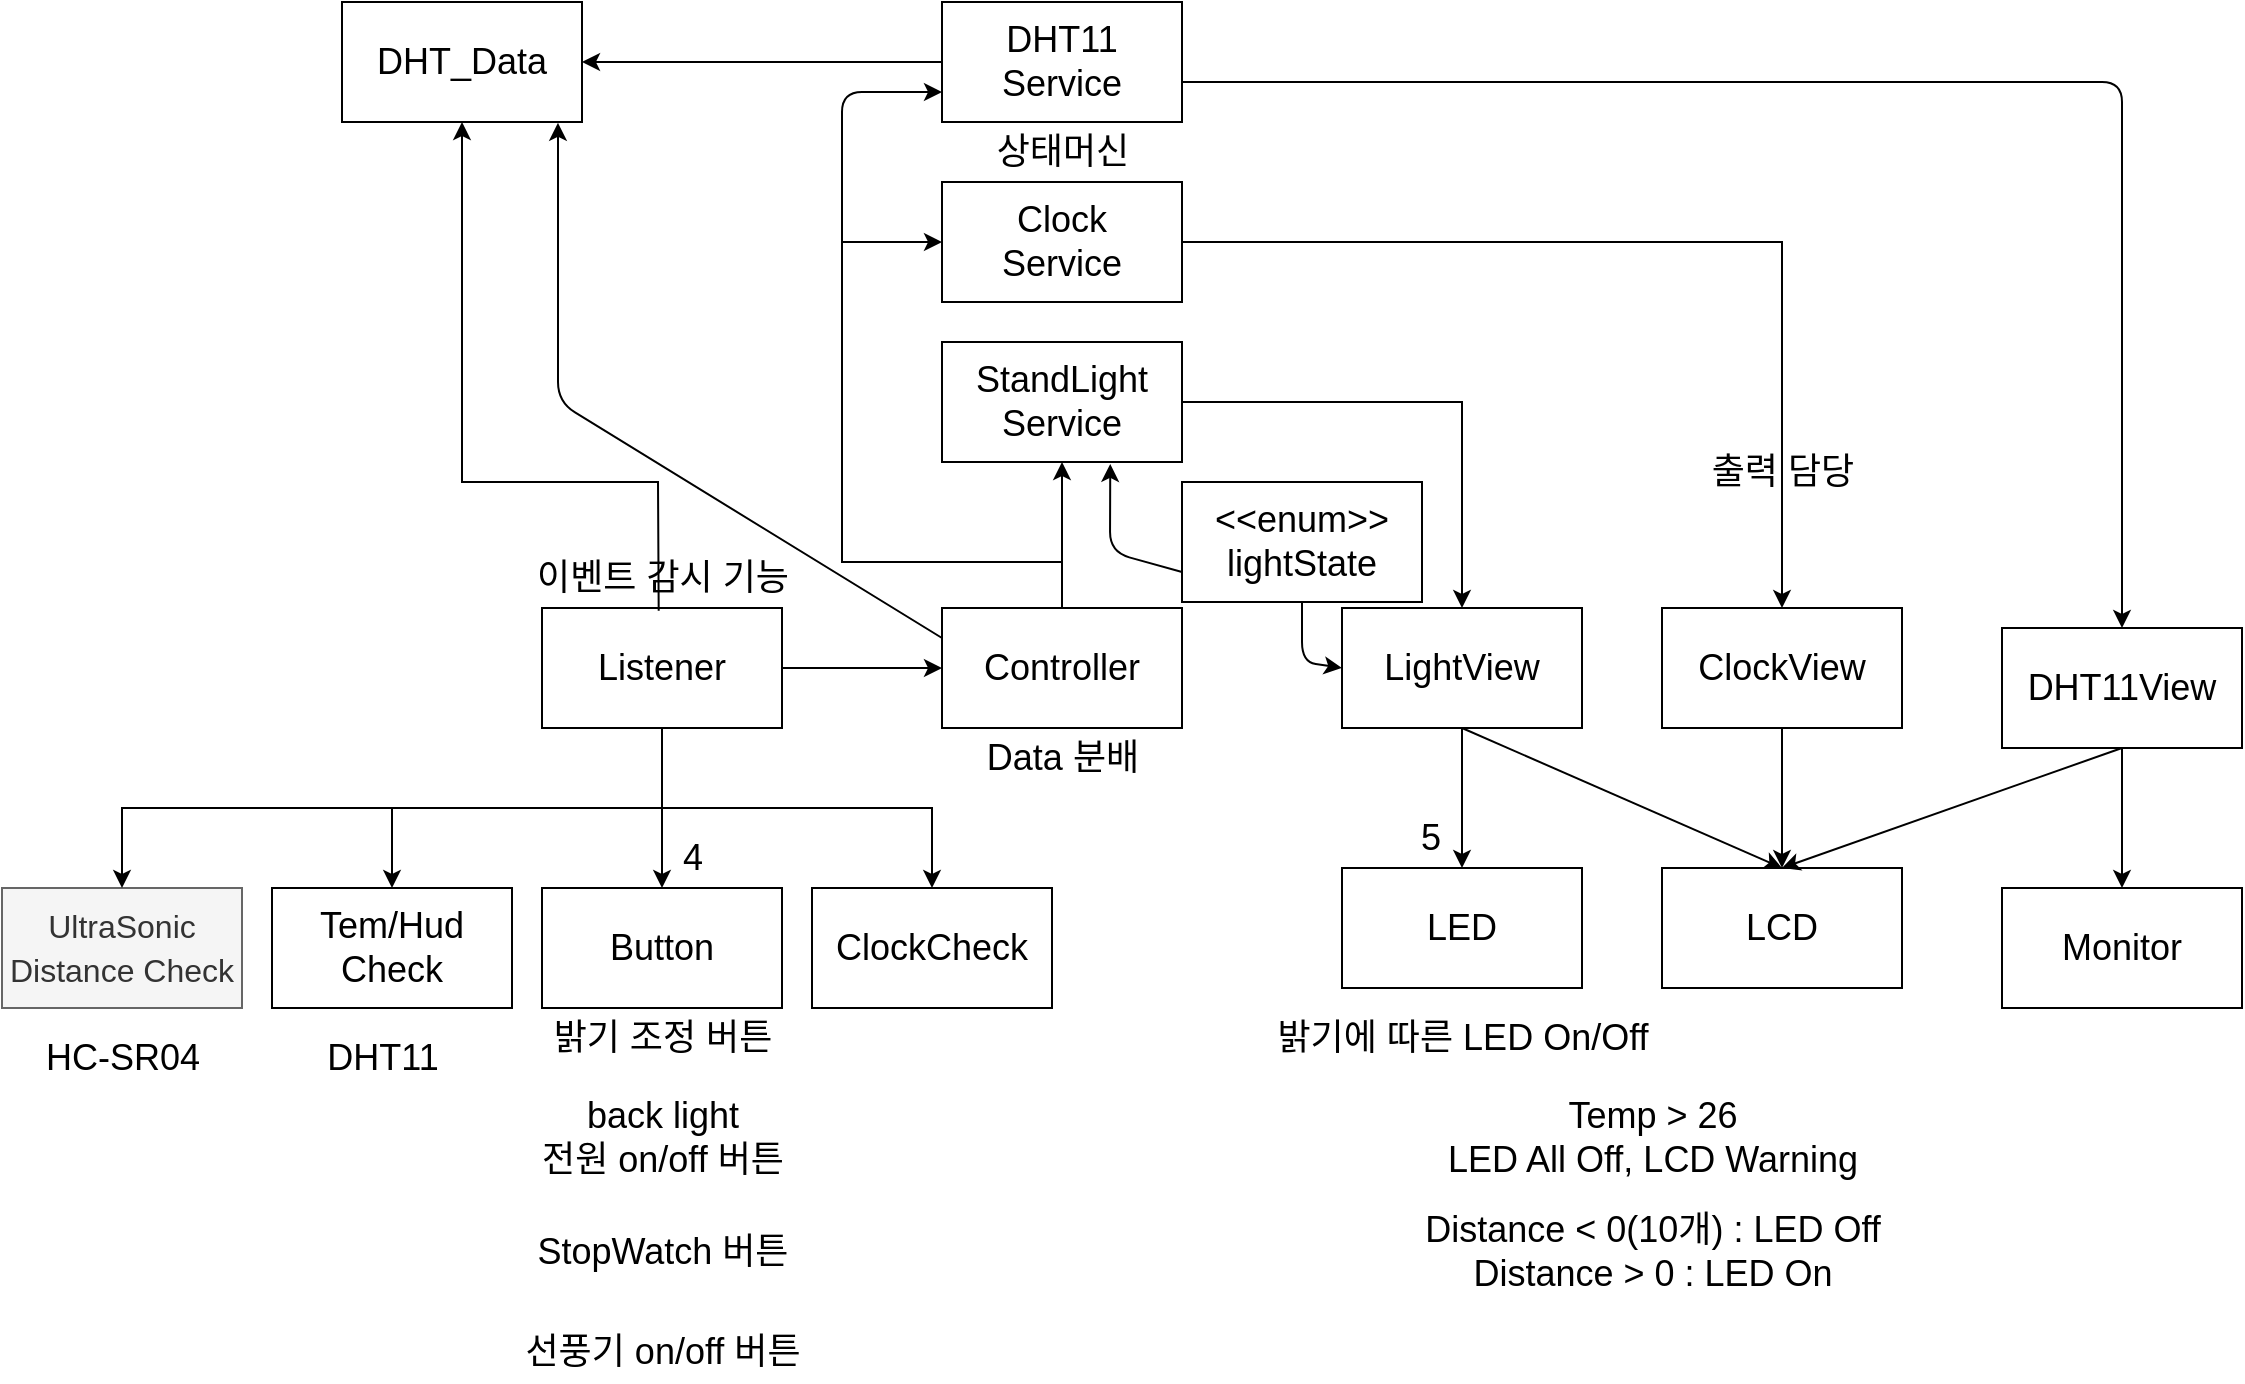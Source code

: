 <mxfile>
    <diagram id="JMYObuIH1QSER_L9iBrt" name="Before_Refactory">
        <mxGraphModel dx="838" dy="350" grid="1" gridSize="10" guides="1" tooltips="1" connect="1" arrows="1" fold="1" page="1" pageScale="1" pageWidth="827" pageHeight="1169" math="0" shadow="0">
            <root>
                <mxCell id="Q607Y2rKxZQUFugG3BdK-0"/>
                <mxCell id="Q607Y2rKxZQUFugG3BdK-1" parent="Q607Y2rKxZQUFugG3BdK-0"/>
                <mxCell id="lSEojUGIZ3p26WDyt8AM-0" value="상태머신" style="text;html=1;align=center;verticalAlign=middle;resizable=0;points=[];autosize=1;strokeColor=none;fillColor=default;fontSize=18;" parent="Q607Y2rKxZQUFugG3BdK-1" vertex="1">
                    <mxGeometry x="785" y="60" width="90" height="30" as="geometry"/>
                </mxCell>
                <mxCell id="lSEojUGIZ3p26WDyt8AM-1" value="Button" style="whiteSpace=wrap;html=1;fontSize=18;" parent="Q607Y2rKxZQUFugG3BdK-1" vertex="1">
                    <mxGeometry x="570" y="443" width="120" height="60" as="geometry"/>
                </mxCell>
                <mxCell id="lSEojUGIZ3p26WDyt8AM-2" value="" style="edgeStyle=none;html=1;fontSize=18;" parent="Q607Y2rKxZQUFugG3BdK-1" source="lSEojUGIZ3p26WDyt8AM-4" target="lSEojUGIZ3p26WDyt8AM-1" edge="1">
                    <mxGeometry relative="1" as="geometry"/>
                </mxCell>
                <mxCell id="lSEojUGIZ3p26WDyt8AM-3" value="" style="edgeStyle=none;html=1;fontSize=18;" parent="Q607Y2rKxZQUFugG3BdK-1" source="lSEojUGIZ3p26WDyt8AM-4" target="lSEojUGIZ3p26WDyt8AM-6" edge="1">
                    <mxGeometry relative="1" as="geometry"/>
                </mxCell>
                <mxCell id="lSEojUGIZ3p26WDyt8AM-4" value="Listener" style="whiteSpace=wrap;html=1;fontSize=18;" parent="Q607Y2rKxZQUFugG3BdK-1" vertex="1">
                    <mxGeometry x="570" y="303" width="120" height="60" as="geometry"/>
                </mxCell>
                <mxCell id="lSEojUGIZ3p26WDyt8AM-5" value="" style="edgeStyle=none;html=1;fontSize=18;exitX=0.5;exitY=0;exitDx=0;exitDy=0;entryX=0.5;entryY=1;entryDx=0;entryDy=0;" parent="Q607Y2rKxZQUFugG3BdK-1" source="lSEojUGIZ3p26WDyt8AM-6" target="lSEojUGIZ3p26WDyt8AM-10" edge="1">
                    <mxGeometry relative="1" as="geometry">
                        <mxPoint x="860" y="250" as="targetPoint"/>
                    </mxGeometry>
                </mxCell>
                <mxCell id="lSEojUGIZ3p26WDyt8AM-6" value="Controller" style="whiteSpace=wrap;html=1;fontSize=18;" parent="Q607Y2rKxZQUFugG3BdK-1" vertex="1">
                    <mxGeometry x="770" y="303" width="120" height="60" as="geometry"/>
                </mxCell>
                <mxCell id="lSEojUGIZ3p26WDyt8AM-7" value="LightView" style="whiteSpace=wrap;html=1;fontSize=18;" parent="Q607Y2rKxZQUFugG3BdK-1" vertex="1">
                    <mxGeometry x="970" y="303" width="120" height="60" as="geometry"/>
                </mxCell>
                <mxCell id="lSEojUGIZ3p26WDyt8AM-8" value="LED" style="whiteSpace=wrap;html=1;fontSize=18;" parent="Q607Y2rKxZQUFugG3BdK-1" vertex="1">
                    <mxGeometry x="970" y="433" width="120" height="60" as="geometry"/>
                </mxCell>
                <mxCell id="lSEojUGIZ3p26WDyt8AM-9" style="edgeStyle=orthogonalEdgeStyle;html=1;exitX=1;exitY=0.5;exitDx=0;exitDy=0;entryX=0.5;entryY=0;entryDx=0;entryDy=0;fontSize=18;rounded=0;" parent="Q607Y2rKxZQUFugG3BdK-1" source="lSEojUGIZ3p26WDyt8AM-10" target="lSEojUGIZ3p26WDyt8AM-7" edge="1">
                    <mxGeometry relative="1" as="geometry"/>
                </mxCell>
                <mxCell id="lSEojUGIZ3p26WDyt8AM-10" value="StandLight&lt;br&gt;Service" style="whiteSpace=wrap;html=1;fontSize=18;" parent="Q607Y2rKxZQUFugG3BdK-1" vertex="1">
                    <mxGeometry x="770" y="170" width="120" height="60" as="geometry"/>
                </mxCell>
                <mxCell id="lSEojUGIZ3p26WDyt8AM-11" value="이벤트 감시 기능" style="text;html=1;align=center;verticalAlign=middle;resizable=0;points=[];autosize=1;strokeColor=none;fillColor=none;fontSize=18;" parent="Q607Y2rKxZQUFugG3BdK-1" vertex="1">
                    <mxGeometry x="555" y="273" width="150" height="30" as="geometry"/>
                </mxCell>
                <mxCell id="lSEojUGIZ3p26WDyt8AM-12" value="밝기 조정 버튼" style="text;html=1;align=center;verticalAlign=middle;resizable=0;points=[];autosize=1;strokeColor=none;fillColor=none;fontSize=18;" parent="Q607Y2rKxZQUFugG3BdK-1" vertex="1">
                    <mxGeometry x="565" y="503" width="130" height="30" as="geometry"/>
                </mxCell>
                <mxCell id="lSEojUGIZ3p26WDyt8AM-13" value="Data 분배" style="text;html=1;align=center;verticalAlign=middle;resizable=0;points=[];autosize=1;strokeColor=none;fillColor=none;fontSize=18;" parent="Q607Y2rKxZQUFugG3BdK-1" vertex="1">
                    <mxGeometry x="785" y="363" width="90" height="30" as="geometry"/>
                </mxCell>
                <mxCell id="USvqJlsyjJo0m6-yEWTb-1" value="" style="edgeStyle=none;rounded=1;html=1;fontSize=16;exitX=0.5;exitY=1;exitDx=0;exitDy=0;entryX=0;entryY=0.5;entryDx=0;entryDy=0;" parent="Q607Y2rKxZQUFugG3BdK-1" source="USvqJlsyjJo0m6-yEWTb-0" target="lSEojUGIZ3p26WDyt8AM-7" edge="1">
                    <mxGeometry relative="1" as="geometry">
                        <mxPoint x="955" y="350" as="targetPoint"/>
                        <Array as="points">
                            <mxPoint x="950" y="330"/>
                        </Array>
                    </mxGeometry>
                </mxCell>
                <mxCell id="lSEojUGIZ3p26WDyt8AM-14" value="출력 담당" style="text;html=1;align=center;verticalAlign=middle;resizable=0;points=[];autosize=1;strokeColor=none;fillColor=none;fontSize=18;" parent="Q607Y2rKxZQUFugG3BdK-1" vertex="1">
                    <mxGeometry x="1145" y="220" width="90" height="30" as="geometry"/>
                </mxCell>
                <mxCell id="lSEojUGIZ3p26WDyt8AM-15" value="밝기에 따른 LED On/Off" style="text;html=1;align=center;verticalAlign=middle;resizable=0;points=[];autosize=1;strokeColor=none;fillColor=none;fontSize=18;" parent="Q607Y2rKxZQUFugG3BdK-1" vertex="1">
                    <mxGeometry x="925" y="503" width="210" height="30" as="geometry"/>
                </mxCell>
                <mxCell id="lSEojUGIZ3p26WDyt8AM-16" value="4" style="text;html=1;align=center;verticalAlign=middle;resizable=0;points=[];autosize=1;strokeColor=none;fillColor=none;fontSize=18;" parent="Q607Y2rKxZQUFugG3BdK-1" vertex="1">
                    <mxGeometry x="630" y="413" width="30" height="30" as="geometry"/>
                </mxCell>
                <mxCell id="lSEojUGIZ3p26WDyt8AM-17" value="5" style="text;html=1;align=center;verticalAlign=middle;resizable=0;points=[];autosize=1;strokeColor=none;fillColor=none;fontSize=18;rotation=0;" parent="Q607Y2rKxZQUFugG3BdK-1" vertex="1">
                    <mxGeometry x="999" y="403" width="30" height="30" as="geometry"/>
                </mxCell>
                <mxCell id="lSEojUGIZ3p26WDyt8AM-18" value="LCD" style="whiteSpace=wrap;html=1;fontSize=18;" parent="Q607Y2rKxZQUFugG3BdK-1" vertex="1">
                    <mxGeometry x="1130" y="433" width="120" height="60" as="geometry"/>
                </mxCell>
                <mxCell id="lSEojUGIZ3p26WDyt8AM-19" value="Clock&lt;br&gt;Service" style="whiteSpace=wrap;html=1;fontSize=18;" parent="Q607Y2rKxZQUFugG3BdK-1" vertex="1">
                    <mxGeometry x="770" y="90" width="120" height="60" as="geometry"/>
                </mxCell>
                <mxCell id="lSEojUGIZ3p26WDyt8AM-20" value="" style="endArrow=classic;html=1;rounded=0;entryX=0;entryY=0.5;entryDx=0;entryDy=0;" parent="Q607Y2rKxZQUFugG3BdK-1" target="lSEojUGIZ3p26WDyt8AM-19" edge="1">
                    <mxGeometry width="50" height="50" relative="1" as="geometry">
                        <mxPoint x="830" y="280" as="sourcePoint"/>
                        <mxPoint x="920" y="170" as="targetPoint"/>
                        <Array as="points">
                            <mxPoint x="720" y="280"/>
                            <mxPoint x="720" y="120"/>
                        </Array>
                    </mxGeometry>
                </mxCell>
                <mxCell id="lSEojUGIZ3p26WDyt8AM-21" value="" style="endArrow=classic;html=1;rounded=0;exitX=1;exitY=0.5;exitDx=0;exitDy=0;entryX=0.5;entryY=0;entryDx=0;entryDy=0;" parent="Q607Y2rKxZQUFugG3BdK-1" source="lSEojUGIZ3p26WDyt8AM-19" target="lSEojUGIZ3p26WDyt8AM-22" edge="1">
                    <mxGeometry width="50" height="50" relative="1" as="geometry">
                        <mxPoint x="870" y="220" as="sourcePoint"/>
                        <mxPoint x="1171.778" y="30" as="targetPoint"/>
                        <Array as="points">
                            <mxPoint x="1190" y="120"/>
                        </Array>
                    </mxGeometry>
                </mxCell>
                <mxCell id="lSEojUGIZ3p26WDyt8AM-22" value="ClockView" style="whiteSpace=wrap;html=1;fontSize=18;" parent="Q607Y2rKxZQUFugG3BdK-1" vertex="1">
                    <mxGeometry x="1130" y="303" width="120" height="60" as="geometry"/>
                </mxCell>
                <mxCell id="lSEojUGIZ3p26WDyt8AM-23" value="" style="endArrow=classic;html=1;rounded=0;entryX=0.5;entryY=0;entryDx=0;entryDy=0;exitX=0.5;exitY=1;exitDx=0;exitDy=0;" parent="Q607Y2rKxZQUFugG3BdK-1" source="lSEojUGIZ3p26WDyt8AM-22" target="lSEojUGIZ3p26WDyt8AM-18" edge="1">
                    <mxGeometry width="50" height="50" relative="1" as="geometry">
                        <mxPoint x="1180" y="293" as="sourcePoint"/>
                        <mxPoint x="1230" y="243" as="targetPoint"/>
                    </mxGeometry>
                </mxCell>
                <mxCell id="lSEojUGIZ3p26WDyt8AM-24" value="" style="endArrow=classic;html=1;rounded=0;exitX=0.5;exitY=1;exitDx=0;exitDy=0;entryX=0.5;entryY=0;entryDx=0;entryDy=0;" parent="Q607Y2rKxZQUFugG3BdK-1" source="lSEojUGIZ3p26WDyt8AM-7" target="lSEojUGIZ3p26WDyt8AM-8" edge="1">
                    <mxGeometry width="50" height="50" relative="1" as="geometry">
                        <mxPoint x="1030.0" y="373" as="sourcePoint"/>
                        <mxPoint x="1030" y="413" as="targetPoint"/>
                    </mxGeometry>
                </mxCell>
                <mxCell id="lSEojUGIZ3p26WDyt8AM-25" value="ClockCheck" style="whiteSpace=wrap;html=1;fontSize=18;" parent="Q607Y2rKxZQUFugG3BdK-1" vertex="1">
                    <mxGeometry x="705" y="443" width="120" height="60" as="geometry"/>
                </mxCell>
                <mxCell id="lSEojUGIZ3p26WDyt8AM-26" value="" style="endArrow=classic;html=1;rounded=0;entryX=0.5;entryY=0;entryDx=0;entryDy=0;" parent="Q607Y2rKxZQUFugG3BdK-1" target="lSEojUGIZ3p26WDyt8AM-25" edge="1">
                    <mxGeometry width="50" height="50" relative="1" as="geometry">
                        <mxPoint x="630" y="403" as="sourcePoint"/>
                        <mxPoint x="790" y="433" as="targetPoint"/>
                        <Array as="points">
                            <mxPoint x="765" y="403"/>
                        </Array>
                    </mxGeometry>
                </mxCell>
                <mxCell id="lSEojUGIZ3p26WDyt8AM-27" value="" style="endArrow=classic;html=1;rounded=0;exitX=0.5;exitY=1;exitDx=0;exitDy=0;entryX=0.5;entryY=0;entryDx=0;entryDy=0;" parent="Q607Y2rKxZQUFugG3BdK-1" source="lSEojUGIZ3p26WDyt8AM-7" target="lSEojUGIZ3p26WDyt8AM-18" edge="1">
                    <mxGeometry width="50" height="50" relative="1" as="geometry">
                        <mxPoint x="1050" y="363" as="sourcePoint"/>
                        <mxPoint x="1050" y="433" as="targetPoint"/>
                    </mxGeometry>
                </mxCell>
                <mxCell id="lSEojUGIZ3p26WDyt8AM-28" value="back light &lt;br&gt;전원 on/off 버튼" style="text;html=1;align=center;verticalAlign=middle;resizable=0;points=[];autosize=1;strokeColor=none;fillColor=none;fontSize=18;" parent="Q607Y2rKxZQUFugG3BdK-1" vertex="1">
                    <mxGeometry x="560" y="543" width="140" height="50" as="geometry"/>
                </mxCell>
                <mxCell id="lSEojUGIZ3p26WDyt8AM-29" value="Tem/Hud Check" style="whiteSpace=wrap;html=1;fontSize=18;" parent="Q607Y2rKxZQUFugG3BdK-1" vertex="1">
                    <mxGeometry x="435" y="443" width="120" height="60" as="geometry"/>
                </mxCell>
                <mxCell id="lSEojUGIZ3p26WDyt8AM-30" value="" style="endArrow=classic;html=1;entryX=0.5;entryY=0;entryDx=0;entryDy=0;rounded=0;" parent="Q607Y2rKxZQUFugG3BdK-1" target="lSEojUGIZ3p26WDyt8AM-29" edge="1">
                    <mxGeometry width="50" height="50" relative="1" as="geometry">
                        <mxPoint x="630" y="403" as="sourcePoint"/>
                        <mxPoint x="545" y="483" as="targetPoint"/>
                        <Array as="points">
                            <mxPoint x="495" y="403"/>
                        </Array>
                    </mxGeometry>
                </mxCell>
                <mxCell id="lSEojUGIZ3p26WDyt8AM-31" value="DHT11" style="text;html=1;align=center;verticalAlign=middle;resizable=0;points=[];autosize=1;strokeColor=none;fillColor=none;fontSize=18;" parent="Q607Y2rKxZQUFugG3BdK-1" vertex="1">
                    <mxGeometry x="455" y="513" width="70" height="30" as="geometry"/>
                </mxCell>
                <mxCell id="99i64t8AVhsREyhpNo9N-0" value="Temp &amp;gt; 26&lt;br&gt;LED All Off, LCD Warning" style="text;html=1;align=center;verticalAlign=middle;resizable=0;points=[];autosize=1;strokeColor=none;fillColor=none;fontSize=18;" parent="Q607Y2rKxZQUFugG3BdK-1" vertex="1">
                    <mxGeometry x="1015" y="543" width="220" height="50" as="geometry"/>
                </mxCell>
                <mxCell id="99i64t8AVhsREyhpNo9N-1" value="&lt;font style=&quot;font-size: 16px&quot;&gt;UltraSonic&lt;br&gt;Distance Check&lt;/font&gt;" style="whiteSpace=wrap;html=1;fontSize=18;fillColor=#f5f5f5;fontColor=#333333;strokeColor=#666666;" parent="Q607Y2rKxZQUFugG3BdK-1" vertex="1">
                    <mxGeometry x="300" y="443" width="120" height="60" as="geometry"/>
                </mxCell>
                <mxCell id="99i64t8AVhsREyhpNo9N-2" value="HC-SR04" style="text;html=1;align=center;verticalAlign=middle;resizable=0;points=[];autosize=1;strokeColor=none;fillColor=none;fontSize=18;" parent="Q607Y2rKxZQUFugG3BdK-1" vertex="1">
                    <mxGeometry x="315" y="513" width="90" height="30" as="geometry"/>
                </mxCell>
                <mxCell id="99i64t8AVhsREyhpNo9N-5" value="" style="endArrow=classic;html=1;entryX=0.5;entryY=0;entryDx=0;entryDy=0;rounded=0;" parent="Q607Y2rKxZQUFugG3BdK-1" edge="1">
                    <mxGeometry width="50" height="50" relative="1" as="geometry">
                        <mxPoint x="495.0" y="403" as="sourcePoint"/>
                        <mxPoint x="360.0" y="443" as="targetPoint"/>
                        <Array as="points">
                            <mxPoint x="360" y="403"/>
                        </Array>
                    </mxGeometry>
                </mxCell>
                <mxCell id="waJgLjtUSUfa-6Fxun7M-1" style="edgeStyle=none;rounded=1;html=1;entryX=0.9;entryY=1.007;entryDx=0;entryDy=0;exitX=0;exitY=0.25;exitDx=0;exitDy=0;entryPerimeter=0;" parent="Q607Y2rKxZQUFugG3BdK-1" target="waJgLjtUSUfa-6Fxun7M-2" edge="1">
                    <mxGeometry relative="1" as="geometry">
                        <mxPoint x="630" y="110" as="targetPoint"/>
                        <mxPoint x="770.0" y="318" as="sourcePoint"/>
                        <Array as="points">
                            <mxPoint x="578" y="200"/>
                        </Array>
                    </mxGeometry>
                </mxCell>
                <mxCell id="waJgLjtUSUfa-6Fxun7M-2" value="DHT_Data" style="whiteSpace=wrap;html=1;fontSize=18;" parent="Q607Y2rKxZQUFugG3BdK-1" vertex="1">
                    <mxGeometry x="470" width="120" height="60" as="geometry"/>
                </mxCell>
                <mxCell id="waJgLjtUSUfa-6Fxun7M-3" value="" style="endArrow=classic;html=1;rounded=0;exitX=0.489;exitY=1.047;exitDx=0;exitDy=0;exitPerimeter=0;entryX=0.5;entryY=1;entryDx=0;entryDy=0;" parent="Q607Y2rKxZQUFugG3BdK-1" target="waJgLjtUSUfa-6Fxun7M-2" edge="1">
                    <mxGeometry width="50" height="50" relative="1" as="geometry">
                        <mxPoint x="628.35" y="304.41" as="sourcePoint"/>
                        <mxPoint x="720" y="180" as="targetPoint"/>
                        <Array as="points">
                            <mxPoint x="628" y="240"/>
                            <mxPoint x="530" y="240"/>
                        </Array>
                    </mxGeometry>
                </mxCell>
                <mxCell id="t-gb1P8gegwWyaTNFEkf-0" style="edgeStyle=none;html=1;entryX=0.5;entryY=0;entryDx=0;entryDy=0;" parent="Q607Y2rKxZQUFugG3BdK-1" target="t-gb1P8gegwWyaTNFEkf-3" edge="1">
                    <mxGeometry relative="1" as="geometry">
                        <Array as="points">
                            <mxPoint x="1360" y="40"/>
                        </Array>
                        <mxPoint x="890" y="40" as="sourcePoint"/>
                    </mxGeometry>
                </mxCell>
                <mxCell id="t-gb1P8gegwWyaTNFEkf-2" style="edgeStyle=none;rounded=1;html=1;exitX=0.5;exitY=1;exitDx=0;exitDy=0;entryX=0.5;entryY=0;entryDx=0;entryDy=0;" parent="Q607Y2rKxZQUFugG3BdK-1" source="t-gb1P8gegwWyaTNFEkf-3" target="t-gb1P8gegwWyaTNFEkf-5" edge="1">
                    <mxGeometry relative="1" as="geometry"/>
                </mxCell>
                <mxCell id="t-gb1P8gegwWyaTNFEkf-3" value="DHT11View" style="whiteSpace=wrap;html=1;fontSize=18;" parent="Q607Y2rKxZQUFugG3BdK-1" vertex="1">
                    <mxGeometry x="1300" y="313" width="120" height="60" as="geometry"/>
                </mxCell>
                <mxCell id="t-gb1P8gegwWyaTNFEkf-4" value="" style="endArrow=classic;html=1;rounded=0;exitX=0.5;exitY=1;exitDx=0;exitDy=0;entryX=0.5;entryY=0;entryDx=0;entryDy=0;" parent="Q607Y2rKxZQUFugG3BdK-1" source="t-gb1P8gegwWyaTNFEkf-3" edge="1" target="lSEojUGIZ3p26WDyt8AM-18">
                    <mxGeometry width="50" height="50" relative="1" as="geometry">
                        <mxPoint x="1210" y="383" as="sourcePoint"/>
                        <mxPoint x="1200" y="443" as="targetPoint"/>
                    </mxGeometry>
                </mxCell>
                <mxCell id="t-gb1P8gegwWyaTNFEkf-5" value="Monitor" style="whiteSpace=wrap;html=1;fontSize=18;" parent="Q607Y2rKxZQUFugG3BdK-1" vertex="1">
                    <mxGeometry x="1300" y="443" width="120" height="60" as="geometry"/>
                </mxCell>
                <mxCell id="33I0C-6JttXu3PG0ui-O-3" style="edgeStyle=none;rounded=0;html=1;exitX=0;exitY=0.5;exitDx=0;exitDy=0;entryX=1;entryY=0.5;entryDx=0;entryDy=0;" parent="Q607Y2rKxZQUFugG3BdK-1" source="33I0C-6JttXu3PG0ui-O-4" target="waJgLjtUSUfa-6Fxun7M-2" edge="1">
                    <mxGeometry relative="1" as="geometry">
                        <Array as="points"/>
                        <mxPoint x="600" y="40" as="targetPoint"/>
                    </mxGeometry>
                </mxCell>
                <mxCell id="33I0C-6JttXu3PG0ui-O-4" value="DHT11&lt;br&gt;Service" style="whiteSpace=wrap;html=1;fontSize=18;" parent="Q607Y2rKxZQUFugG3BdK-1" vertex="1">
                    <mxGeometry x="770" width="120" height="60" as="geometry"/>
                </mxCell>
                <mxCell id="33I0C-6JttXu3PG0ui-O-5" value="" style="endArrow=classic;html=1;entryX=0;entryY=0.75;entryDx=0;entryDy=0;rounded=1;" parent="Q607Y2rKxZQUFugG3BdK-1" target="33I0C-6JttXu3PG0ui-O-4" edge="1">
                    <mxGeometry width="50" height="50" relative="1" as="geometry">
                        <mxPoint x="720" y="120" as="sourcePoint"/>
                        <mxPoint x="580" y="110" as="targetPoint"/>
                        <Array as="points">
                            <mxPoint x="720" y="45"/>
                        </Array>
                    </mxGeometry>
                </mxCell>
                <mxCell id="USvqJlsyjJo0m6-yEWTb-0" value="&amp;lt;&amp;lt;enum&amp;gt;&amp;gt;&lt;br&gt;lightState" style="whiteSpace=wrap;html=1;fontSize=18;" parent="Q607Y2rKxZQUFugG3BdK-1" vertex="1">
                    <mxGeometry x="890" y="240" width="120" height="60" as="geometry"/>
                </mxCell>
                <mxCell id="USvqJlsyjJo0m6-yEWTb-2" value="" style="edgeStyle=none;rounded=1;html=1;fontSize=16;exitX=0;exitY=0.75;exitDx=0;exitDy=0;entryX=0.701;entryY=1.016;entryDx=0;entryDy=0;entryPerimeter=0;" parent="Q607Y2rKxZQUFugG3BdK-1" source="USvqJlsyjJo0m6-yEWTb-0" target="lSEojUGIZ3p26WDyt8AM-10" edge="1">
                    <mxGeometry relative="1" as="geometry">
                        <mxPoint x="1110" y="230" as="sourcePoint"/>
                        <mxPoint x="1058.584" y="313" as="targetPoint"/>
                        <Array as="points">
                            <mxPoint x="854" y="275"/>
                        </Array>
                    </mxGeometry>
                </mxCell>
                <mxCell id="Df-bxcg84CQb2KY6f69f-0" value="Distance &amp;lt; 0(10개) : LED Off&lt;br&gt;Distance &amp;gt; 0 : LED On" style="text;html=1;align=center;verticalAlign=middle;resizable=0;points=[];autosize=1;strokeColor=none;fillColor=none;fontSize=18;" parent="Q607Y2rKxZQUFugG3BdK-1" vertex="1">
                    <mxGeometry x="1005" y="600" width="240" height="50" as="geometry"/>
                </mxCell>
                <mxCell id="0" value="StopWatch 버튼" style="text;html=1;align=center;verticalAlign=middle;resizable=0;points=[];autosize=1;strokeColor=none;fillColor=none;fontSize=18;" parent="Q607Y2rKxZQUFugG3BdK-1" vertex="1">
                    <mxGeometry x="560" y="610" width="140" height="30" as="geometry"/>
                </mxCell>
                <mxCell id="1" value="선풍기 on/off 버튼" style="text;html=1;align=center;verticalAlign=middle;resizable=0;points=[];autosize=1;strokeColor=none;fillColor=none;fontSize=18;" parent="Q607Y2rKxZQUFugG3BdK-1" vertex="1">
                    <mxGeometry x="550" y="660" width="160" height="30" as="geometry"/>
                </mxCell>
            </root>
        </mxGraphModel>
    </diagram>
    <diagram id="rwZVFnb9-4XuviEcM_qo" name="After_Refactory">
        <mxGraphModel dx="838" dy="1519" grid="1" gridSize="10" guides="1" tooltips="1" connect="1" arrows="1" fold="1" page="1" pageScale="1" pageWidth="827" pageHeight="1169" math="0" shadow="0">
            <root>
                <mxCell id="0"/>
                <mxCell id="1" parent="0"/>
                <mxCell id="9y2Xnk73yKWz5HFdWdvc-16" value="상태머신" style="text;html=1;align=center;verticalAlign=middle;resizable=0;points=[];autosize=1;strokeColor=none;fillColor=default;fontSize=18;" parent="1" vertex="1">
                    <mxGeometry x="785" y="60" width="90" height="30" as="geometry"/>
                </mxCell>
                <mxCell id="2" value="Button" style="whiteSpace=wrap;html=1;fontSize=18;" parent="1" vertex="1">
                    <mxGeometry x="570" y="443" width="120" height="60" as="geometry"/>
                </mxCell>
                <mxCell id="6" value="" style="edgeStyle=none;html=1;fontSize=18;" parent="1" source="4" target="2" edge="1">
                    <mxGeometry relative="1" as="geometry"/>
                </mxCell>
                <mxCell id="8" value="" style="edgeStyle=none;html=1;fontSize=18;" parent="1" source="4" target="7" edge="1">
                    <mxGeometry relative="1" as="geometry"/>
                </mxCell>
                <mxCell id="4" value="Listener" style="whiteSpace=wrap;html=1;fontSize=18;" parent="1" vertex="1">
                    <mxGeometry x="570" y="303" width="120" height="60" as="geometry"/>
                </mxCell>
                <mxCell id="14" value="" style="edgeStyle=none;html=1;fontSize=18;" parent="1" source="7" target="13" edge="1">
                    <mxGeometry relative="1" as="geometry"/>
                </mxCell>
                <mxCell id="7" value="Controller" style="whiteSpace=wrap;html=1;fontSize=18;" parent="1" vertex="1">
                    <mxGeometry x="770" y="303" width="120" height="60" as="geometry"/>
                </mxCell>
                <mxCell id="9" value="LightView" style="whiteSpace=wrap;html=1;fontSize=18;" parent="1" vertex="1">
                    <mxGeometry x="970" y="303" width="120" height="60" as="geometry"/>
                </mxCell>
                <mxCell id="11" value="LED" style="whiteSpace=wrap;html=1;fontSize=18;" parent="1" vertex="1">
                    <mxGeometry x="970" y="433" width="120" height="60" as="geometry"/>
                </mxCell>
                <mxCell id="13" value="StandLight&lt;br&gt;Service" style="whiteSpace=wrap;html=1;fontSize=18;" parent="1" vertex="1">
                    <mxGeometry x="770" y="170" width="120" height="60" as="geometry"/>
                </mxCell>
                <mxCell id="szuwJWis8nQknmfIzJze-15" value="이벤트 감시 기능" style="text;html=1;align=center;verticalAlign=middle;resizable=0;points=[];autosize=1;strokeColor=none;fillColor=none;fontSize=18;" parent="1" vertex="1">
                    <mxGeometry x="555" y="273" width="150" height="30" as="geometry"/>
                </mxCell>
                <mxCell id="w9Cy5VkCyTSzo7sKhBWU-15" value="밝기 조정 버튼" style="text;html=1;align=center;verticalAlign=middle;resizable=0;points=[];autosize=1;strokeColor=none;fillColor=none;fontSize=18;" parent="1" vertex="1">
                    <mxGeometry x="565" y="503" width="130" height="30" as="geometry"/>
                </mxCell>
                <mxCell id="9y2Xnk73yKWz5HFdWdvc-15" value="Data 분배" style="text;html=1;align=center;verticalAlign=middle;resizable=0;points=[];autosize=1;strokeColor=none;fillColor=none;fontSize=18;" parent="1" vertex="1">
                    <mxGeometry x="785" y="363" width="90" height="30" as="geometry"/>
                </mxCell>
                <mxCell id="fHrxmDvhUKm00rAb14zx-16" value="밝기에 따른 LED On/Off" style="text;html=1;align=center;verticalAlign=middle;resizable=0;points=[];autosize=1;strokeColor=none;fillColor=none;fontSize=18;" parent="1" vertex="1">
                    <mxGeometry x="925" y="503" width="210" height="30" as="geometry"/>
                </mxCell>
                <mxCell id="27pAX2alfriOxbwDSxA8-15" value="4" style="text;html=1;align=center;verticalAlign=middle;resizable=0;points=[];autosize=1;strokeColor=none;fillColor=none;fontSize=18;" parent="1" vertex="1">
                    <mxGeometry x="630" y="413" width="30" height="30" as="geometry"/>
                </mxCell>
                <mxCell id="27pAX2alfriOxbwDSxA8-18" value="5" style="text;html=1;align=center;verticalAlign=middle;resizable=0;points=[];autosize=1;strokeColor=none;fillColor=none;fontSize=18;rotation=0;" parent="1" vertex="1">
                    <mxGeometry x="999" y="403" width="30" height="30" as="geometry"/>
                </mxCell>
                <mxCell id="EAKlxYaqVMb8sCtkVegQ-15" value="LCD" style="whiteSpace=wrap;html=1;fontSize=18;" parent="1" vertex="1">
                    <mxGeometry x="1130" y="433" width="120" height="60" as="geometry"/>
                </mxCell>
                <mxCell id="EAKlxYaqVMb8sCtkVegQ-17" value="Clock&lt;br&gt;Service" style="whiteSpace=wrap;html=1;fontSize=18;" parent="1" vertex="1">
                    <mxGeometry x="770" y="90" width="120" height="60" as="geometry"/>
                </mxCell>
                <mxCell id="EAKlxYaqVMb8sCtkVegQ-19" value="" style="endArrow=classic;html=1;rounded=1;entryX=0;entryY=0.5;entryDx=0;entryDy=0;" parent="1" target="EAKlxYaqVMb8sCtkVegQ-17" edge="1">
                    <mxGeometry width="50" height="50" relative="1" as="geometry">
                        <mxPoint x="830" y="280" as="sourcePoint"/>
                        <mxPoint x="920" y="170" as="targetPoint"/>
                        <Array as="points">
                            <mxPoint x="720" y="270"/>
                            <mxPoint x="720" y="120"/>
                        </Array>
                    </mxGeometry>
                </mxCell>
                <mxCell id="EAKlxYaqVMb8sCtkVegQ-20" value="" style="endArrow=classic;html=1;rounded=0;exitX=1;exitY=0.5;exitDx=0;exitDy=0;entryX=0.5;entryY=0;entryDx=0;entryDy=0;" parent="1" source="EAKlxYaqVMb8sCtkVegQ-17" target="EAKlxYaqVMb8sCtkVegQ-21" edge="1">
                    <mxGeometry width="50" height="50" relative="1" as="geometry">
                        <mxPoint x="870" y="220" as="sourcePoint"/>
                        <mxPoint x="1171.778" y="30" as="targetPoint"/>
                        <Array as="points">
                            <mxPoint x="1190" y="120"/>
                        </Array>
                    </mxGeometry>
                </mxCell>
                <mxCell id="EAKlxYaqVMb8sCtkVegQ-21" value="ClockView" style="whiteSpace=wrap;html=1;fontSize=18;" parent="1" vertex="1">
                    <mxGeometry x="1130" y="303" width="120" height="60" as="geometry"/>
                </mxCell>
                <mxCell id="EAKlxYaqVMb8sCtkVegQ-22" value="" style="endArrow=classic;html=1;rounded=0;entryX=0.5;entryY=0;entryDx=0;entryDy=0;exitX=0.5;exitY=1;exitDx=0;exitDy=0;" parent="1" source="EAKlxYaqVMb8sCtkVegQ-21" target="EAKlxYaqVMb8sCtkVegQ-15" edge="1">
                    <mxGeometry width="50" height="50" relative="1" as="geometry">
                        <mxPoint x="1180" y="293" as="sourcePoint"/>
                        <mxPoint x="1230" y="243" as="targetPoint"/>
                    </mxGeometry>
                </mxCell>
                <mxCell id="EAKlxYaqVMb8sCtkVegQ-23" value="" style="endArrow=classic;html=1;rounded=0;exitX=0.5;exitY=1;exitDx=0;exitDy=0;entryX=0.5;entryY=0;entryDx=0;entryDy=0;" parent="1" source="9" target="11" edge="1">
                    <mxGeometry width="50" height="50" relative="1" as="geometry">
                        <mxPoint x="1030.0" y="373" as="sourcePoint"/>
                        <mxPoint x="1030" y="413" as="targetPoint"/>
                    </mxGeometry>
                </mxCell>
                <mxCell id="EAKlxYaqVMb8sCtkVegQ-24" value="ClockCheck" style="whiteSpace=wrap;html=1;fontSize=18;" parent="1" vertex="1">
                    <mxGeometry x="711" y="442" width="120" height="60" as="geometry"/>
                </mxCell>
                <mxCell id="EAKlxYaqVMb8sCtkVegQ-25" value="" style="endArrow=classic;html=1;rounded=0;entryX=0.5;entryY=0;entryDx=0;entryDy=0;" parent="1" target="EAKlxYaqVMb8sCtkVegQ-24" edge="1">
                    <mxGeometry width="50" height="50" relative="1" as="geometry">
                        <mxPoint x="630" y="403" as="sourcePoint"/>
                        <mxPoint x="790" y="433" as="targetPoint"/>
                        <Array as="points">
                            <mxPoint x="770" y="403"/>
                        </Array>
                    </mxGeometry>
                </mxCell>
                <mxCell id="no8bhC9AFPKKPmNhesD--15" value="" style="endArrow=classic;html=1;rounded=0;exitX=0.5;exitY=1;exitDx=0;exitDy=0;entryX=0.5;entryY=0;entryDx=0;entryDy=0;" parent="1" source="9" target="EAKlxYaqVMb8sCtkVegQ-15" edge="1">
                    <mxGeometry width="50" height="50" relative="1" as="geometry">
                        <mxPoint x="1050" y="363" as="sourcePoint"/>
                        <mxPoint x="1050" y="433" as="targetPoint"/>
                    </mxGeometry>
                </mxCell>
                <mxCell id="-pw8HdSL1f8XDyO_IK2W-16" value="StopWatch Start/Stop 버튼" style="text;html=1;align=center;verticalAlign=middle;resizable=0;points=[];autosize=1;strokeColor=none;fillColor=none;fontSize=18;" parent="1" vertex="1">
                    <mxGeometry x="515" y="640" width="230" height="30" as="geometry"/>
                </mxCell>
                <mxCell id="HbkmaVwo25SQipNtwoTD-15" value="Tem/Hud Check" style="whiteSpace=wrap;html=1;fontSize=18;" parent="1" vertex="1">
                    <mxGeometry x="430" y="443" width="120" height="60" as="geometry"/>
                </mxCell>
                <mxCell id="HbkmaVwo25SQipNtwoTD-16" value="" style="endArrow=classic;html=1;entryX=0.5;entryY=0;entryDx=0;entryDy=0;rounded=0;" parent="1" target="HbkmaVwo25SQipNtwoTD-15" edge="1">
                    <mxGeometry width="50" height="50" relative="1" as="geometry">
                        <mxPoint x="630" y="403" as="sourcePoint"/>
                        <mxPoint x="545" y="483" as="targetPoint"/>
                        <Array as="points">
                            <mxPoint x="490" y="403"/>
                        </Array>
                    </mxGeometry>
                </mxCell>
                <mxCell id="HbkmaVwo25SQipNtwoTD-17" value="DHT11" style="text;html=1;align=center;verticalAlign=middle;resizable=0;points=[];autosize=1;strokeColor=none;fillColor=none;fontSize=18;" parent="1" vertex="1">
                    <mxGeometry x="455" y="513" width="70" height="30" as="geometry"/>
                </mxCell>
                <mxCell id="bPiwrIvkn2nt1EfNqAWv-21" style="edgeStyle=none;rounded=0;html=1;exitX=0;exitY=0.5;exitDx=0;exitDy=0;entryX=1;entryY=0.5;entryDx=0;entryDy=0;" parent="1" source="7lF-XT0_xbQZDoTgQ98E-15" target="bPiwrIvkn2nt1EfNqAWv-17" edge="1">
                    <mxGeometry relative="1" as="geometry">
                        <Array as="points"/>
                    </mxGeometry>
                </mxCell>
                <mxCell id="2YXx-xUfjos77tY4PuSr-15" style="edgeStyle=none;html=1;exitX=1;exitY=0.5;exitDx=0;exitDy=0;entryX=0.5;entryY=0;entryDx=0;entryDy=0;" parent="1" source="7lF-XT0_xbQZDoTgQ98E-15" target="7lF-XT0_xbQZDoTgQ98E-17" edge="1">
                    <mxGeometry relative="1" as="geometry">
                        <Array as="points">
                            <mxPoint x="1350" y="30"/>
                        </Array>
                    </mxGeometry>
                </mxCell>
                <mxCell id="7lF-XT0_xbQZDoTgQ98E-15" value="DHT11&lt;br&gt;Service" style="whiteSpace=wrap;html=1;fontSize=18;" parent="1" vertex="1">
                    <mxGeometry x="770" width="120" height="60" as="geometry"/>
                </mxCell>
                <mxCell id="7lF-XT0_xbQZDoTgQ98E-16" value="" style="endArrow=classic;html=1;entryX=0;entryY=0.75;entryDx=0;entryDy=0;rounded=0;" parent="1" target="7lF-XT0_xbQZDoTgQ98E-15" edge="1">
                    <mxGeometry width="50" height="50" relative="1" as="geometry">
                        <mxPoint x="720" y="140" as="sourcePoint"/>
                        <mxPoint x="570" y="100" as="targetPoint"/>
                        <Array as="points">
                            <mxPoint x="720" y="45"/>
                        </Array>
                    </mxGeometry>
                </mxCell>
                <mxCell id="7KNk78UtTP6XvwAkgIx0-16" style="edgeStyle=none;rounded=1;html=1;exitX=0.5;exitY=1;exitDx=0;exitDy=0;entryX=0.5;entryY=0;entryDx=0;entryDy=0;" parent="1" source="7lF-XT0_xbQZDoTgQ98E-17" target="7KNk78UtTP6XvwAkgIx0-15" edge="1">
                    <mxGeometry relative="1" as="geometry"/>
                </mxCell>
                <mxCell id="7lF-XT0_xbQZDoTgQ98E-17" value="DHT11View" style="whiteSpace=wrap;html=1;fontSize=18;" parent="1" vertex="1">
                    <mxGeometry x="1290" y="303" width="120" height="60" as="geometry"/>
                </mxCell>
                <mxCell id="7lF-XT0_xbQZDoTgQ98E-18" value="" style="endArrow=classic;html=1;rounded=0;exitX=0.5;exitY=1;exitDx=0;exitDy=0;entryX=0.5;entryY=0;entryDx=0;entryDy=0;" parent="1" source="7lF-XT0_xbQZDoTgQ98E-17" target="EAKlxYaqVMb8sCtkVegQ-15" edge="1">
                    <mxGeometry width="50" height="50" relative="1" as="geometry">
                        <mxPoint x="1200" y="373" as="sourcePoint"/>
                        <mxPoint x="1190" y="430" as="targetPoint"/>
                    </mxGeometry>
                </mxCell>
                <mxCell id="bPiwrIvkn2nt1EfNqAWv-22" style="edgeStyle=none;rounded=1;html=1;entryX=0.9;entryY=1.007;entryDx=0;entryDy=0;exitX=0;exitY=0.25;exitDx=0;exitDy=0;entryPerimeter=0;" parent="1" source="7" target="bPiwrIvkn2nt1EfNqAWv-17" edge="1">
                    <mxGeometry relative="1" as="geometry">
                        <mxPoint x="630" y="110" as="targetPoint"/>
                        <mxPoint x="720" y="200" as="sourcePoint"/>
                        <Array as="points">
                            <mxPoint x="578" y="200"/>
                        </Array>
                    </mxGeometry>
                </mxCell>
                <mxCell id="bPiwrIvkn2nt1EfNqAWv-17" value="DHT_Data" style="whiteSpace=wrap;html=1;fontSize=18;" parent="1" vertex="1">
                    <mxGeometry x="470" width="120" height="60" as="geometry"/>
                </mxCell>
                <mxCell id="bPiwrIvkn2nt1EfNqAWv-18" value="" style="endArrow=classic;html=1;rounded=0;exitX=0.489;exitY=1.047;exitDx=0;exitDy=0;exitPerimeter=0;entryX=0.5;entryY=1;entryDx=0;entryDy=0;" parent="1" source="szuwJWis8nQknmfIzJze-15" target="bPiwrIvkn2nt1EfNqAWv-17" edge="1">
                    <mxGeometry width="50" height="50" relative="1" as="geometry">
                        <mxPoint x="670" y="230" as="sourcePoint"/>
                        <mxPoint x="720" y="180" as="targetPoint"/>
                        <Array as="points">
                            <mxPoint x="628" y="240"/>
                            <mxPoint x="530" y="240"/>
                        </Array>
                    </mxGeometry>
                </mxCell>
                <mxCell id="7KNk78UtTP6XvwAkgIx0-15" value="Monitor" style="whiteSpace=wrap;html=1;fontSize=18;" parent="1" vertex="1">
                    <mxGeometry x="1290" y="433" width="120" height="60" as="geometry"/>
                </mxCell>
                <mxCell id="uzoOQ5qBn3-wLvN05BIv-19" style="edgeStyle=none;html=1;exitX=1;exitY=0.5;exitDx=0;exitDy=0;entryX=0.5;entryY=0;entryDx=0;entryDy=0;" parent="1" source="13" target="9" edge="1">
                    <mxGeometry relative="1" as="geometry">
                        <mxPoint x="1030" y="210" as="sourcePoint"/>
                        <Array as="points">
                            <mxPoint x="1030" y="200"/>
                        </Array>
                    </mxGeometry>
                </mxCell>
                <mxCell id="2juN-6HsaDww_umzBLQF-14" value="Temp &amp;gt; 26&lt;br&gt;LED All Off, LCD Warning" style="text;html=1;align=center;verticalAlign=middle;resizable=0;points=[];autosize=1;strokeColor=none;fillColor=none;fontSize=18;" parent="1" vertex="1">
                    <mxGeometry x="1015" y="543" width="220" height="50" as="geometry"/>
                </mxCell>
                <mxCell id="FWltwQgh8iAuPjjWPgSG-15" value="HC-SR04" style="text;html=1;align=center;verticalAlign=middle;resizable=0;points=[];autosize=1;strokeColor=none;fillColor=none;fontSize=18;" parent="1" vertex="1">
                    <mxGeometry x="315" y="513" width="90" height="30" as="geometry"/>
                </mxCell>
                <mxCell id="nDX176q-s8YABgyaW7aw-14" value="" style="endArrow=classic;html=1;entryX=0.5;entryY=0;entryDx=0;entryDy=0;rounded=0;" parent="1" edge="1">
                    <mxGeometry width="50" height="50" relative="1" as="geometry">
                        <mxPoint x="495.0" y="403" as="sourcePoint"/>
                        <mxPoint x="360.0" y="443" as="targetPoint"/>
                        <Array as="points">
                            <mxPoint x="360" y="403"/>
                        </Array>
                    </mxGeometry>
                </mxCell>
                <mxCell id="kbFH6fSsLZK2IQs_PYZM-14" value="&lt;font style=&quot;font-size: 16px&quot;&gt;UltraSonic&lt;br&gt;Distance Check&lt;/font&gt;" style="whiteSpace=wrap;html=1;fontSize=18;" parent="1" vertex="1">
                    <mxGeometry x="300" y="443" width="120" height="60" as="geometry"/>
                </mxCell>
                <mxCell id="PjLNAqX2zxgjXlpbyXoz-14" value="출력 담당" style="text;html=1;align=center;verticalAlign=middle;resizable=0;points=[];autosize=1;strokeColor=none;fillColor=none;fontSize=18;" parent="1" vertex="1">
                    <mxGeometry x="1145" y="220" width="90" height="30" as="geometry"/>
                </mxCell>
                <mxCell id="ejkas9QB_8s06YJFHB9y-14" value="" style="edgeStyle=none;rounded=1;html=1;fontSize=16;exitX=0.5;exitY=1;exitDx=0;exitDy=0;entryX=0;entryY=0.5;entryDx=0;entryDy=0;" parent="1" source="ejkas9QB_8s06YJFHB9y-15" edge="1">
                    <mxGeometry relative="1" as="geometry">
                        <mxPoint x="970" y="333" as="targetPoint"/>
                        <Array as="points">
                            <mxPoint x="950" y="330"/>
                        </Array>
                    </mxGeometry>
                </mxCell>
                <mxCell id="ejkas9QB_8s06YJFHB9y-15" value="&amp;lt;&amp;lt;enum&amp;gt;&amp;gt;&lt;br&gt;lightState" style="whiteSpace=wrap;html=1;fontSize=18;" parent="1" vertex="1">
                    <mxGeometry x="890" y="240" width="120" height="60" as="geometry"/>
                </mxCell>
                <mxCell id="ejkas9QB_8s06YJFHB9y-16" value="" style="edgeStyle=none;rounded=1;html=1;fontSize=16;exitX=0;exitY=0.75;exitDx=0;exitDy=0;entryX=0.701;entryY=1.016;entryDx=0;entryDy=0;entryPerimeter=0;" parent="1" source="ejkas9QB_8s06YJFHB9y-15" edge="1">
                    <mxGeometry relative="1" as="geometry">
                        <mxPoint x="1110" y="230" as="sourcePoint"/>
                        <mxPoint x="854.12" y="230.96" as="targetPoint"/>
                        <Array as="points">
                            <mxPoint x="854" y="275"/>
                        </Array>
                    </mxGeometry>
                </mxCell>
                <mxCell id="jdADaB7026c570FzsYce-14" value="Mode Switch 버튼" style="text;html=1;align=center;verticalAlign=middle;resizable=0;points=[];autosize=1;strokeColor=none;fillColor=none;fontSize=18;" parent="1" vertex="1">
                    <mxGeometry x="550" y="593" width="160" height="30" as="geometry"/>
                </mxCell>
                <mxCell id="jdADaB7026c570FzsYce-15" value="선풍기 on/off 버튼" style="text;html=1;align=center;verticalAlign=middle;resizable=0;points=[];autosize=1;strokeColor=none;fillColor=none;fontSize=18;" parent="1" vertex="1">
                    <mxGeometry x="550" y="550" width="160" height="30" as="geometry"/>
                </mxCell>
                <mxCell id="jdADaB7026c570FzsYce-20" style="edgeStyle=none;html=1;exitX=1;exitY=0.5;exitDx=0;exitDy=0;entryX=0.562;entryY=-0.002;entryDx=0;entryDy=0;entryPerimeter=0;" parent="1" source="jdADaB7026c570FzsYce-16" target="jdADaB7026c570FzsYce-17" edge="1">
                    <mxGeometry relative="1" as="geometry">
                        <Array as="points">
                            <mxPoint x="1517" y="-50"/>
                        </Array>
                    </mxGeometry>
                </mxCell>
                <mxCell id="jdADaB7026c570FzsYce-22" style="edgeStyle=none;html=1;exitX=0;exitY=0.5;exitDx=0;exitDy=0;entryX=0.5;entryY=0;entryDx=0;entryDy=0;" parent="1" source="jdADaB7026c570FzsYce-16" target="bPiwrIvkn2nt1EfNqAWv-17" edge="1">
                    <mxGeometry relative="1" as="geometry">
                        <Array as="points">
                            <mxPoint x="530" y="-50"/>
                        </Array>
                    </mxGeometry>
                </mxCell>
                <mxCell id="jdADaB7026c570FzsYce-16" value="Fan&lt;br&gt;Service" style="whiteSpace=wrap;html=1;fontSize=18;fillColor=#f5f5f5;fontColor=#333333;strokeColor=#666666;" parent="1" vertex="1">
                    <mxGeometry x="770" y="-80" width="120" height="60" as="geometry"/>
                </mxCell>
                <mxCell id="jdADaB7026c570FzsYce-17" value="FanView" style="whiteSpace=wrap;html=1;fontSize=18;fillColor=#f5f5f5;fontColor=#333333;strokeColor=#666666;" parent="1" vertex="1">
                    <mxGeometry x="1450" y="303" width="120" height="60" as="geometry"/>
                </mxCell>
                <mxCell id="jdADaB7026c570FzsYce-18" style="edgeStyle=none;rounded=1;html=1;exitX=0.5;exitY=1;exitDx=0;exitDy=0;entryX=0.5;entryY=0;entryDx=0;entryDy=0;" parent="1" target="jdADaB7026c570FzsYce-19" edge="1">
                    <mxGeometry relative="1" as="geometry">
                        <mxPoint x="1510" y="363" as="sourcePoint"/>
                    </mxGeometry>
                </mxCell>
                <mxCell id="jdADaB7026c570FzsYce-19" value="MotorDriver" style="whiteSpace=wrap;html=1;fontSize=18;fillColor=#f5f5f5;fontColor=#333333;strokeColor=#666666;" parent="1" vertex="1">
                    <mxGeometry x="1450" y="433" width="120" height="60" as="geometry"/>
                </mxCell>
                <mxCell id="jdADaB7026c570FzsYce-23" value="" style="endArrow=classic;html=1;entryX=0;entryY=0.75;entryDx=0;entryDy=0;rounded=0;" parent="1" edge="1">
                    <mxGeometry width="50" height="50" relative="1" as="geometry">
                        <mxPoint x="720" y="45" as="sourcePoint"/>
                        <mxPoint x="770" y="-30" as="targetPoint"/>
                        <Array as="points">
                            <mxPoint x="720" y="-30"/>
                        </Array>
                    </mxGeometry>
                </mxCell>
            </root>
        </mxGraphModel>
    </diagram>
</mxfile>